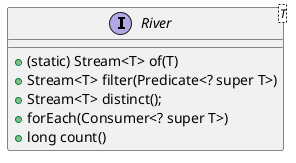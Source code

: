 @startuml

interface River<T>{
    + (static) Stream<T> of(T)
    + Stream<T> filter(Predicate<? super T>)
    + Stream<T> distinct();
    + forEach(Consumer<? super T>)
    + long count()
}

@enduml
